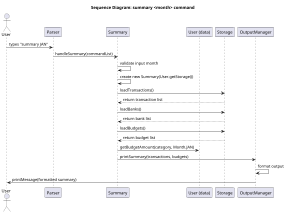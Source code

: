 @startuml
scale 0.3

title Sequence Diagram: summary <month> command

actor User
participant Parser
participant Summary
participant UserData as "User (data)"
participant Storage
participant OutputManager

User -> Parser: types "summary JAN"
Parser -> Summary: handleSummary(commandList)
Summary -> Summary: validate input month
Summary -> Summary: create new Summary(User.getStorage())
Summary -> Storage: loadTransactions()
Storage --> Summary: return transaction list
Summary -> Storage: loadBanks()
Storage --> Summary: return bank list
Summary -> Storage: loadBudgets()
Storage --> Summary: return budget list
Summary -> UserData: getBudgetAmount(category, Month.JAN)
Summary -> OutputManager: printSummary(transactions, budgets)
OutputManager -> OutputManager: format output
OutputManager -> User: printMessage(formatted summary)

@enduml
